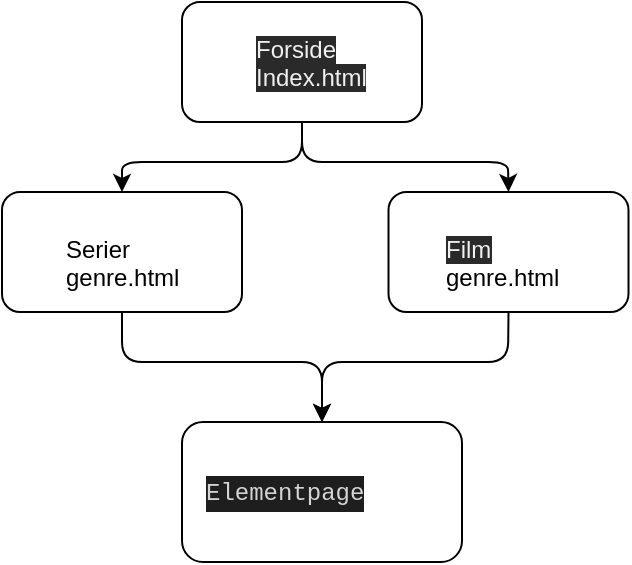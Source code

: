 <mxfile>
    <diagram id="27a-rJLZQRJmm0upSd52" name="Page-1">
        <mxGraphModel dx="503" dy="387" grid="1" gridSize="10" guides="1" tooltips="1" connect="1" arrows="1" fold="1" page="1" pageScale="1" pageWidth="827" pageHeight="1169" math="0" shadow="0">
            <root>
                <mxCell id="0"/>
                <mxCell id="1" parent="0"/>
                <mxCell id="5" value="" style="rounded=1;whiteSpace=wrap;html=1;" parent="1" vertex="1">
                    <mxGeometry x="510" y="80" width="120" height="60" as="geometry"/>
                </mxCell>
                <mxCell id="6" value="" style="rounded=1;whiteSpace=wrap;html=1;" parent="1" vertex="1">
                    <mxGeometry x="420" y="175" width="120" height="60" as="geometry"/>
                </mxCell>
                <mxCell id="10" value="" style="rounded=1;whiteSpace=wrap;html=1;" parent="1" vertex="1">
                    <mxGeometry x="613.25" y="175" width="120" height="60" as="geometry"/>
                </mxCell>
                <mxCell id="12" value="" style="endArrow=classic;html=1;exitX=0.5;exitY=1;exitDx=0;exitDy=0;entryX=0.5;entryY=0;entryDx=0;entryDy=0;" parent="1" source="5" target="10" edge="1">
                    <mxGeometry width="50" height="50" relative="1" as="geometry">
                        <mxPoint x="390" y="270" as="sourcePoint"/>
                        <mxPoint x="440" y="220" as="targetPoint"/>
                        <Array as="points">
                            <mxPoint x="570" y="160"/>
                            <mxPoint x="673" y="160"/>
                        </Array>
                    </mxGeometry>
                </mxCell>
                <mxCell id="15" value="" style="endArrow=classic;html=1;exitX=0.5;exitY=1;exitDx=0;exitDy=0;entryX=0.5;entryY=0;entryDx=0;entryDy=0;" parent="1" source="5" target="6" edge="1">
                    <mxGeometry width="50" height="50" relative="1" as="geometry">
                        <mxPoint x="300" y="270" as="sourcePoint"/>
                        <mxPoint x="350" y="220" as="targetPoint"/>
                        <Array as="points">
                            <mxPoint x="570" y="160"/>
                            <mxPoint x="480" y="160"/>
                        </Array>
                    </mxGeometry>
                </mxCell>
                <mxCell id="17" value="&lt;span style=&quot;color: rgb(240 , 240 , 240) ; font-family: &amp;quot;helvetica&amp;quot; ; font-size: 12px ; font-style: normal ; font-weight: 400 ; letter-spacing: normal ; text-align: left ; text-indent: 0px ; text-transform: none ; word-spacing: 0px ; background-color: rgb(42 , 42 , 42) ; display: inline ; float: none&quot;&gt;Forside&lt;br&gt;Index.html&lt;br&gt;&lt;/span&gt;" style="text;whiteSpace=wrap;html=1;" parent="1" vertex="1">
                    <mxGeometry x="545" y="90" width="50" height="30" as="geometry"/>
                </mxCell>
                <mxCell id="19" value="&lt;font face=&quot;helvetica&quot;&gt;Serier genre.html&lt;/font&gt;" style="text;whiteSpace=wrap;html=1;" parent="1" vertex="1">
                    <mxGeometry x="450" y="190" width="35" height="30" as="geometry"/>
                </mxCell>
                <mxCell id="21" value="&lt;span style=&quot;color: rgb(240 , 240 , 240) ; font-family: &amp;quot;helvetica&amp;quot; ; font-size: 12px ; font-style: normal ; font-weight: 400 ; letter-spacing: normal ; text-align: left ; text-indent: 0px ; text-transform: none ; word-spacing: 0px ; background-color: rgb(42 , 42 , 42) ; display: inline ; float: none&quot;&gt;Film&lt;/span&gt;&lt;span style=&quot;font-family: helvetica;&quot;&gt;&amp;nbsp;&lt;br&gt;genre.html&lt;/span&gt;" style="text;whiteSpace=wrap;html=1;" parent="1" vertex="1">
                    <mxGeometry x="639.5" y="190" width="67.5" height="30" as="geometry"/>
                </mxCell>
                <mxCell id="38" value="" style="rounded=1;whiteSpace=wrap;html=1;" parent="1" vertex="1">
                    <mxGeometry x="510" y="290" width="140" height="70" as="geometry"/>
                </mxCell>
                <mxCell id="43" value="" style="endArrow=classic;html=1;entryX=0.5;entryY=0;entryDx=0;entryDy=0;exitX=0.5;exitY=1;exitDx=0;exitDy=0;" parent="1" target="38" edge="1" source="6">
                    <mxGeometry width="50" height="50" relative="1" as="geometry">
                        <mxPoint x="420" y="240.0" as="sourcePoint"/>
                        <mxPoint x="520" y="280.0" as="targetPoint"/>
                        <Array as="points">
                            <mxPoint x="480" y="260"/>
                            <mxPoint x="580" y="260"/>
                        </Array>
                    </mxGeometry>
                </mxCell>
                <mxCell id="47" value="&lt;div style=&quot;color: rgb(212 , 212 , 212) ; background-color: rgb(30 , 30 , 30) ; font-family: &amp;quot;menlo&amp;quot; , &amp;quot;monaco&amp;quot; , &amp;quot;courier new&amp;quot; , monospace ; font-weight: normal ; font-size: 12px ; line-height: 18px&quot;&gt;&lt;div&gt;&lt;span style=&quot;color: #d4d4d4&quot;&gt;Elementpage&lt;/span&gt;&lt;/div&gt;&lt;/div&gt;" style="text;whiteSpace=wrap;html=1;" parent="1" vertex="1">
                    <mxGeometry x="520" y="310" width="130" height="30" as="geometry"/>
                </mxCell>
                <mxCell id="50" value="" style="endArrow=classic;html=1;entryX=0.5;entryY=0;entryDx=0;entryDy=0;exitX=0.5;exitY=1;exitDx=0;exitDy=0;" edge="1" parent="1" source="10" target="38">
                    <mxGeometry width="50" height="50" relative="1" as="geometry">
                        <mxPoint x="430" y="250" as="sourcePoint"/>
                        <mxPoint x="590" y="300" as="targetPoint"/>
                        <Array as="points">
                            <mxPoint x="673" y="260"/>
                            <mxPoint x="580" y="260"/>
                        </Array>
                    </mxGeometry>
                </mxCell>
            </root>
        </mxGraphModel>
    </diagram>
</mxfile>